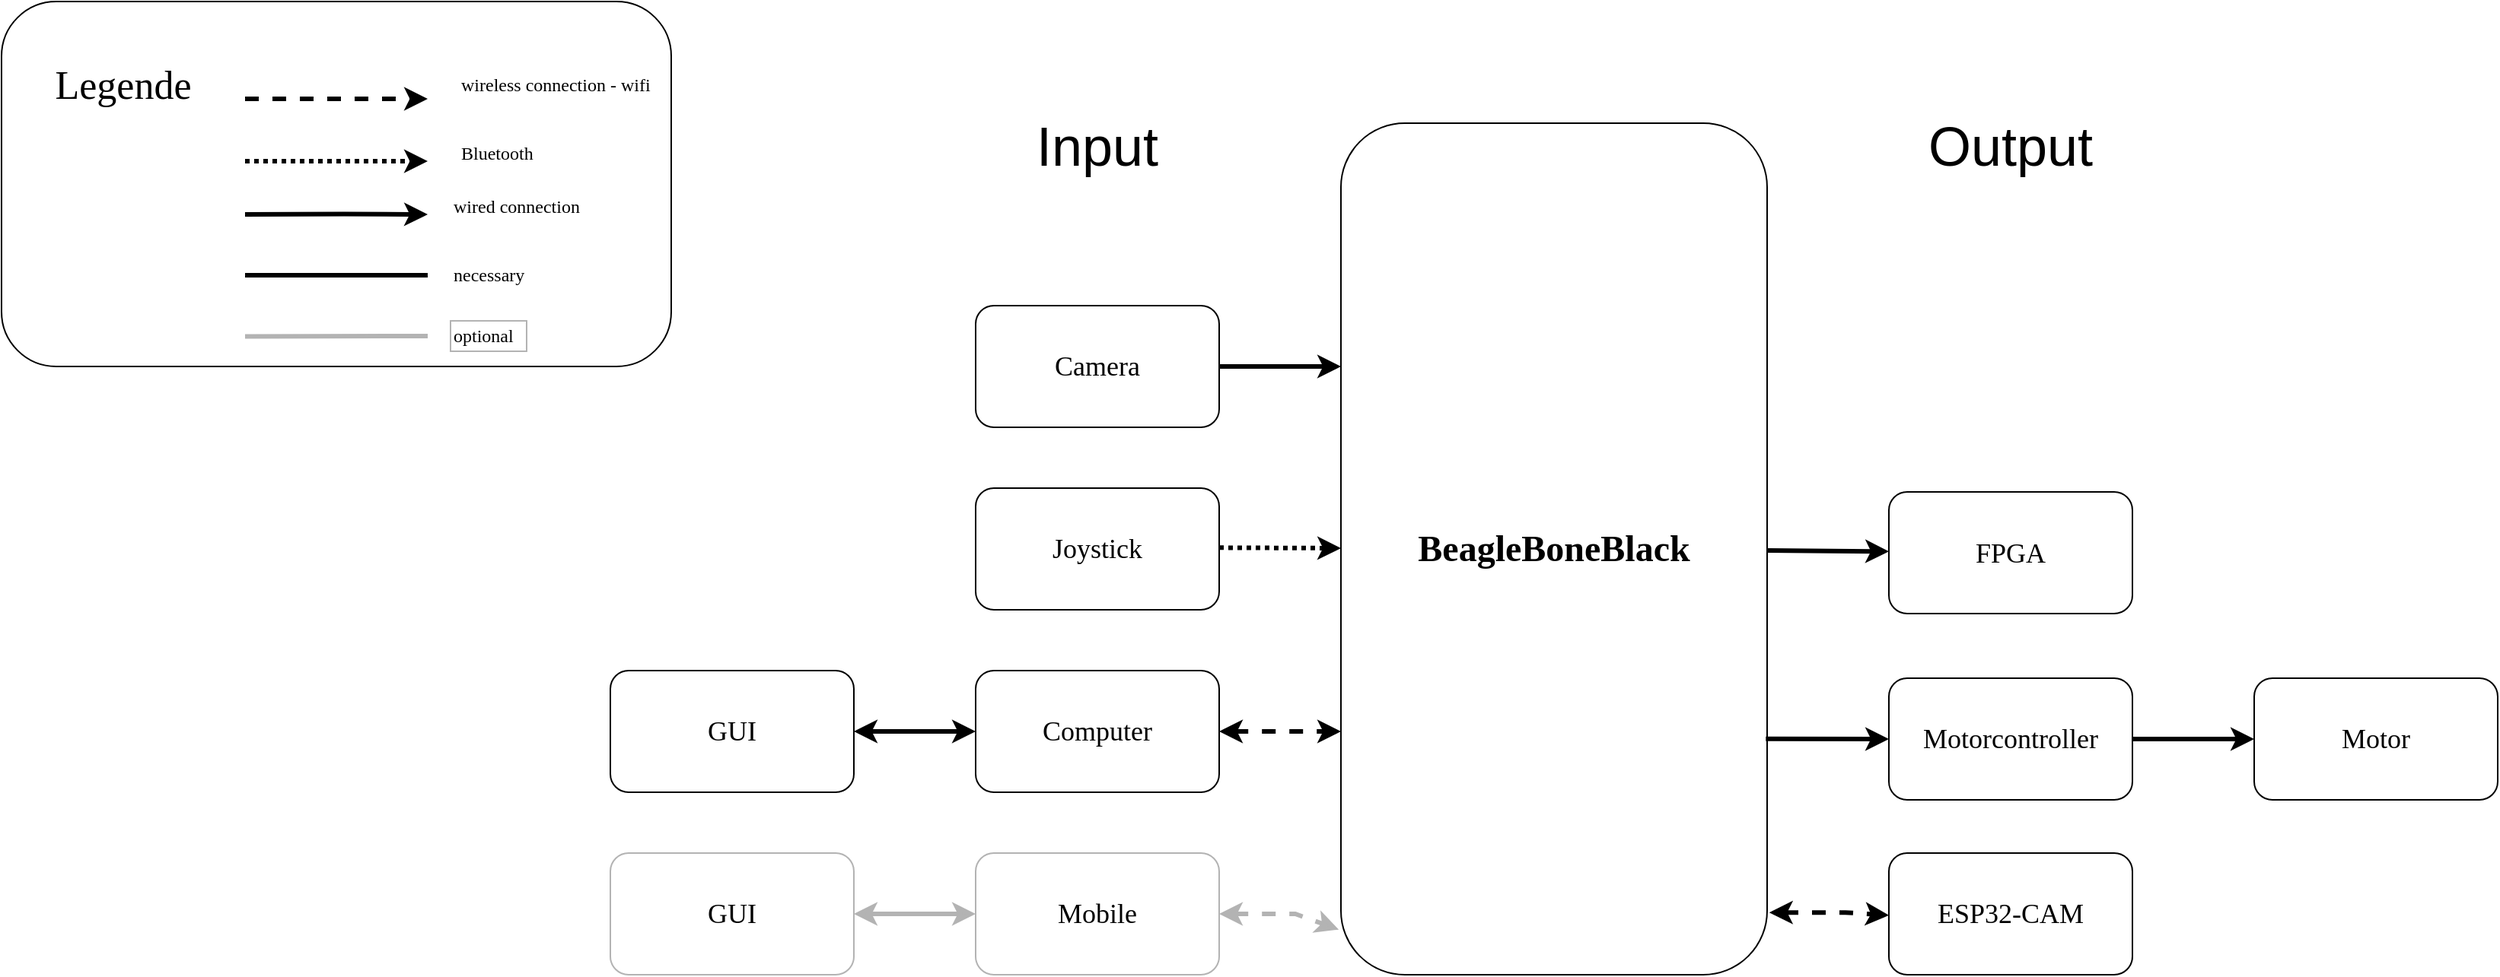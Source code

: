 <mxfile>
    <diagram id="vDkpHy24H6BLEEyWHWST" name="Page-1">
        <mxGraphModel dx="1631" dy="1402" grid="1" gridSize="10" guides="1" tooltips="1" connect="1" arrows="1" fold="1" page="1" pageScale="1" pageWidth="850" pageHeight="1100" math="0" shadow="0">
            <root>
                <mxCell id="0"/>
                <mxCell id="1" parent="0"/>
                <mxCell id="u42_QQyzw5wVbMvCu_jc-66" value="" style="rounded=1;whiteSpace=wrap;html=1;fontFamily=Comic Sans MS;fillColor=none;" parent="1" vertex="1">
                    <mxGeometry y="360" width="440" height="240" as="geometry"/>
                </mxCell>
                <mxCell id="u42_QQyzw5wVbMvCu_jc-2" value="&lt;font style=&quot;font-size: 18px&quot;&gt;GUI &lt;/font&gt;" style="rounded=1;whiteSpace=wrap;html=1;fontFamily=Comic Sans MS;strokeColor=#B3B3B3;" parent="1" vertex="1">
                    <mxGeometry x="400" y="920" width="160" height="80" as="geometry"/>
                </mxCell>
                <mxCell id="u42_QQyzw5wVbMvCu_jc-4" value="&lt;font style=&quot;font-size: 18px&quot;&gt;Joystick&lt;/font&gt;" style="rounded=1;whiteSpace=wrap;html=1;fontFamily=Comic Sans MS;" parent="1" vertex="1">
                    <mxGeometry x="640" y="680" width="160" height="80" as="geometry"/>
                </mxCell>
                <mxCell id="u42_QQyzw5wVbMvCu_jc-5" value="&lt;h1&gt;&lt;font style=&quot;font-size: 24px&quot;&gt;BeagleBoneBlack&lt;/font&gt;&lt;/h1&gt;" style="rounded=1;whiteSpace=wrap;html=1;fontFamily=Comic Sans MS;" parent="1" vertex="1">
                    <mxGeometry x="880" y="440" width="280" height="560" as="geometry"/>
                </mxCell>
                <mxCell id="u42_QQyzw5wVbMvCu_jc-9" value="&lt;font style=&quot;font-size: 18px&quot;&gt;Camera&lt;/font&gt;" style="rounded=1;whiteSpace=wrap;html=1;fontFamily=Comic Sans MS;" parent="1" vertex="1">
                    <mxGeometry x="640" y="560" width="160" height="80" as="geometry"/>
                </mxCell>
                <mxCell id="u42_QQyzw5wVbMvCu_jc-10" value="&lt;font style=&quot;font-size: 18px&quot;&gt;Motorcontroller&lt;/font&gt;" style="rounded=1;whiteSpace=wrap;html=1;fontFamily=Comic Sans MS;" parent="1" vertex="1">
                    <mxGeometry x="1240" y="805" width="160" height="80" as="geometry"/>
                </mxCell>
                <mxCell id="u42_QQyzw5wVbMvCu_jc-11" value="&lt;font style=&quot;font-size: 18px&quot;&gt;FPGA&lt;/font&gt;" style="rounded=1;whiteSpace=wrap;html=1;fontFamily=Comic Sans MS;" parent="1" vertex="1">
                    <mxGeometry x="1240" y="682.5" width="160" height="80" as="geometry"/>
                </mxCell>
                <mxCell id="u42_QQyzw5wVbMvCu_jc-15" value="" style="endArrow=classic;html=1;rounded=0;strokeWidth=3;dashed=1;fontFamily=Comic Sans MS;" parent="1" edge="1">
                    <mxGeometry width="50" height="50" relative="1" as="geometry">
                        <mxPoint x="160" y="424" as="sourcePoint"/>
                        <mxPoint x="280" y="424" as="targetPoint"/>
                    </mxGeometry>
                </mxCell>
                <mxCell id="u42_QQyzw5wVbMvCu_jc-16" value="wireless connection - wifi" style="text;html=1;align=left;verticalAlign=middle;resizable=0;points=[];autosize=1;strokeColor=none;fillColor=none;fontFamily=Comic Sans MS;" parent="1" vertex="1">
                    <mxGeometry x="300" y="400" width="180" height="30" as="geometry"/>
                </mxCell>
                <mxCell id="u42_QQyzw5wVbMvCu_jc-19" value="" style="endArrow=classic;html=1;rounded=0;strokeWidth=3;fontFamily=Comic Sans MS;" parent="1" edge="1">
                    <mxGeometry width="50" height="50" relative="1" as="geometry">
                        <mxPoint x="160" y="500" as="sourcePoint"/>
                        <mxPoint x="280" y="500" as="targetPoint"/>
                        <Array as="points">
                            <mxPoint x="225" y="499.71"/>
                        </Array>
                    </mxGeometry>
                </mxCell>
                <mxCell id="u42_QQyzw5wVbMvCu_jc-20" value="Bluetooth" style="text;html=1;align=left;verticalAlign=middle;resizable=0;points=[];autosize=1;strokeColor=none;fillColor=none;fontFamily=Comic Sans MS;" parent="1" vertex="1">
                    <mxGeometry x="300" y="450" width="60" height="20" as="geometry"/>
                </mxCell>
                <mxCell id="u42_QQyzw5wVbMvCu_jc-21" value="&lt;font style=&quot;font-size: 18px&quot;&gt;GUI&lt;/font&gt;" style="rounded=1;whiteSpace=wrap;html=1;fontFamily=Comic Sans MS;" parent="1" vertex="1">
                    <mxGeometry x="400" y="800" width="160" height="80" as="geometry"/>
                </mxCell>
                <mxCell id="u42_QQyzw5wVbMvCu_jc-26" value="&lt;font style=&quot;font-size: 18px&quot;&gt;Computer&lt;/font&gt;" style="rounded=1;whiteSpace=wrap;html=1;fontFamily=Comic Sans MS;" parent="1" vertex="1">
                    <mxGeometry x="640" y="800" width="160" height="80" as="geometry"/>
                </mxCell>
                <mxCell id="u42_QQyzw5wVbMvCu_jc-29" value="&lt;font style=&quot;font-size: 18px&quot;&gt;Mobile&lt;/font&gt;" style="rounded=1;whiteSpace=wrap;html=1;fontFamily=Comic Sans MS;strokeColor=#B3B3B3;" parent="1" vertex="1">
                    <mxGeometry x="640" y="920" width="160" height="80" as="geometry"/>
                </mxCell>
                <mxCell id="u42_QQyzw5wVbMvCu_jc-31" value="&lt;font style=&quot;font-size: 18px&quot;&gt;Motor&lt;/font&gt;" style="rounded=1;whiteSpace=wrap;html=1;fontFamily=Comic Sans MS;" parent="1" vertex="1">
                    <mxGeometry x="1480" y="805" width="160" height="80" as="geometry"/>
                </mxCell>
                <mxCell id="22" value="" style="edgeStyle=none;html=1;" edge="1" parent="1" source="u42_QQyzw5wVbMvCu_jc-40">
                    <mxGeometry relative="1" as="geometry">
                        <mxPoint x="1400" y="962.5" as="targetPoint"/>
                    </mxGeometry>
                </mxCell>
                <mxCell id="u42_QQyzw5wVbMvCu_jc-42" value="" style="endArrow=classic;html=1;rounded=0;strokeWidth=3;exitX=1;exitY=0.5;exitDx=0;exitDy=0;entryX=0;entryY=0.5;entryDx=0;entryDy=0;fontFamily=Comic Sans MS;" parent="1" source="u42_QQyzw5wVbMvCu_jc-10" target="u42_QQyzw5wVbMvCu_jc-31" edge="1">
                    <mxGeometry width="50" height="50" relative="1" as="geometry">
                        <mxPoint x="560" y="377.5" as="sourcePoint"/>
                        <mxPoint x="680" y="377.5" as="targetPoint"/>
                    </mxGeometry>
                </mxCell>
                <mxCell id="u42_QQyzw5wVbMvCu_jc-44" value="" style="endArrow=classic;html=1;rounded=0;strokeWidth=3;entryX=0;entryY=0.5;entryDx=0;entryDy=0;exitX=0.997;exitY=0.723;exitDx=0;exitDy=0;exitPerimeter=0;fontFamily=Comic Sans MS;" parent="1" source="u42_QQyzw5wVbMvCu_jc-5" target="u42_QQyzw5wVbMvCu_jc-10" edge="1">
                    <mxGeometry width="50" height="50" relative="1" as="geometry">
                        <mxPoint x="1170" y="845.5" as="sourcePoint"/>
                        <mxPoint x="1250" y="732.5" as="targetPoint"/>
                    </mxGeometry>
                </mxCell>
                <mxCell id="u42_QQyzw5wVbMvCu_jc-47" value="" style="endArrow=classic;startArrow=classic;html=1;rounded=0;dashed=1;strokeWidth=3;exitX=1;exitY=0.5;exitDx=0;exitDy=0;fontFamily=Comic Sans MS;" parent="1" source="u42_QQyzw5wVbMvCu_jc-26" edge="1">
                    <mxGeometry width="50" height="50" relative="1" as="geometry">
                        <mxPoint x="1030" y="590" as="sourcePoint"/>
                        <mxPoint x="880" y="840" as="targetPoint"/>
                        <Array as="points">
                            <mxPoint x="870" y="840"/>
                        </Array>
                    </mxGeometry>
                </mxCell>
                <mxCell id="u42_QQyzw5wVbMvCu_jc-49" value="" style="endArrow=classic;startArrow=classic;html=1;rounded=0;dashed=1;strokeWidth=3;exitX=1;exitY=0.5;exitDx=0;exitDy=0;entryX=-0.005;entryY=0.947;entryDx=0;entryDy=0;entryPerimeter=0;fontFamily=Comic Sans MS;strokeColor=#B3B3B3;" parent="1" source="u42_QQyzw5wVbMvCu_jc-29" target="u42_QQyzw5wVbMvCu_jc-5" edge="1">
                    <mxGeometry width="50" height="50" relative="1" as="geometry">
                        <mxPoint x="810" y="850" as="sourcePoint"/>
                        <mxPoint x="900" y="850" as="targetPoint"/>
                        <Array as="points">
                            <mxPoint x="850" y="960"/>
                        </Array>
                    </mxGeometry>
                </mxCell>
                <mxCell id="u42_QQyzw5wVbMvCu_jc-50" value="" style="endArrow=classic;html=1;rounded=0;strokeWidth=3;entryX=0;entryY=0.5;entryDx=0;entryDy=0;fontFamily=Comic Sans MS;" parent="1" edge="1">
                    <mxGeometry width="50" height="50" relative="1" as="geometry">
                        <mxPoint x="1160" y="721" as="sourcePoint"/>
                        <mxPoint x="1240" y="721.67" as="targetPoint"/>
                    </mxGeometry>
                </mxCell>
                <mxCell id="u42_QQyzw5wVbMvCu_jc-53" value="" style="endArrow=classic;html=1;rounded=0;strokeWidth=3;fontFamily=Comic Sans MS;" parent="1" edge="1">
                    <mxGeometry width="50" height="50" relative="1" as="geometry">
                        <mxPoint x="800" y="600" as="sourcePoint"/>
                        <mxPoint x="880" y="600" as="targetPoint"/>
                    </mxGeometry>
                </mxCell>
                <mxCell id="u42_QQyzw5wVbMvCu_jc-56" value="" style="endArrow=classic;html=1;rounded=0;strokeWidth=3;fontFamily=Comic Sans MS;dashed=1;dashPattern=1 1;" parent="1" edge="1">
                    <mxGeometry width="50" height="50" relative="1" as="geometry">
                        <mxPoint x="800" y="719.17" as="sourcePoint"/>
                        <mxPoint x="880" y="719.5" as="targetPoint"/>
                    </mxGeometry>
                </mxCell>
                <mxCell id="u42_QQyzw5wVbMvCu_jc-61" value="" style="endArrow=classic;startArrow=classic;html=1;rounded=0;strokeWidth=3;entryX=0;entryY=0.5;entryDx=0;entryDy=0;exitX=1;exitY=0.5;exitDx=0;exitDy=0;fontFamily=Comic Sans MS;" parent="1" source="u42_QQyzw5wVbMvCu_jc-21" target="u42_QQyzw5wVbMvCu_jc-26" edge="1">
                    <mxGeometry width="50" height="50" relative="1" as="geometry">
                        <mxPoint x="780" y="630" as="sourcePoint"/>
                        <mxPoint x="830" y="580" as="targetPoint"/>
                    </mxGeometry>
                </mxCell>
                <mxCell id="u42_QQyzw5wVbMvCu_jc-62" value="" style="endArrow=classic;startArrow=classic;html=1;rounded=0;strokeWidth=3;entryX=0;entryY=0.5;entryDx=0;entryDy=0;exitX=1;exitY=0.5;exitDx=0;exitDy=0;fontFamily=Comic Sans MS;strokeColor=#B3B3B3;" parent="1" source="u42_QQyzw5wVbMvCu_jc-2" target="u42_QQyzw5wVbMvCu_jc-29" edge="1">
                    <mxGeometry width="50" height="50" relative="1" as="geometry">
                        <mxPoint x="570" y="850" as="sourcePoint"/>
                        <mxPoint x="650" y="850" as="targetPoint"/>
                    </mxGeometry>
                </mxCell>
                <mxCell id="u42_QQyzw5wVbMvCu_jc-67" value="&lt;font style=&quot;font-size: 26px;&quot;&gt;Legende&lt;/font&gt;" style="text;html=1;strokeColor=none;fillColor=none;align=center;verticalAlign=middle;whiteSpace=wrap;rounded=0;fontFamily=Comic Sans MS;" parent="1" vertex="1">
                    <mxGeometry x="50" y="400" width="60" height="30" as="geometry"/>
                </mxCell>
                <mxCell id="2" value="" style="endArrow=none;html=1;fontSize=18;strokeWidth=3;" parent="1" edge="1">
                    <mxGeometry width="50" height="50" relative="1" as="geometry">
                        <mxPoint x="280" y="540" as="sourcePoint"/>
                        <mxPoint x="160" y="540" as="targetPoint"/>
                    </mxGeometry>
                </mxCell>
                <mxCell id="4" value="necessary" style="text;html=1;align=left;verticalAlign=middle;resizable=0;points=[];autosize=1;strokeColor=none;fillColor=none;fontFamily=Comic Sans MS;" parent="1" vertex="1">
                    <mxGeometry x="295" y="530" width="60" height="20" as="geometry"/>
                </mxCell>
                <mxCell id="10" value="&lt;font style=&quot;font-size: 36px&quot;&gt;Input&lt;/font&gt;" style="text;html=1;strokeColor=none;fillColor=none;align=center;verticalAlign=middle;whiteSpace=wrap;rounded=0;fontSize=18;" parent="1" vertex="1">
                    <mxGeometry x="690" y="440" width="60" height="30" as="geometry"/>
                </mxCell>
                <mxCell id="11" value="&lt;font style=&quot;font-size: 36px&quot;&gt;Output&lt;/font&gt;" style="text;html=1;strokeColor=none;fillColor=none;align=center;verticalAlign=middle;whiteSpace=wrap;rounded=0;fontSize=18;" parent="1" vertex="1">
                    <mxGeometry x="1290" y="440" width="60" height="30" as="geometry"/>
                </mxCell>
                <mxCell id="12" value="&lt;font style=&quot;font-size: 18px&quot;&gt;ESP32-CAM&lt;/font&gt;" style="rounded=1;whiteSpace=wrap;html=1;fontFamily=Comic Sans MS;strokeColor=#000000;" parent="1" vertex="1">
                    <mxGeometry x="1240" y="920" width="160" height="80" as="geometry"/>
                </mxCell>
                <mxCell id="15" value="" style="endArrow=classic;startArrow=classic;html=1;rounded=0;dashed=1;strokeWidth=3;exitX=1;exitY=0.5;exitDx=0;exitDy=0;entryX=-0.005;entryY=0.947;entryDx=0;entryDy=0;entryPerimeter=0;fontFamily=Comic Sans MS;strokeColor=#000000;" parent="1" edge="1">
                    <mxGeometry width="50" height="50" relative="1" as="geometry">
                        <mxPoint x="1161.4" y="959.08" as="sourcePoint"/>
                        <mxPoint x="1240" y="960.92" as="targetPoint"/>
                        <Array as="points">
                            <mxPoint x="1211.4" y="959.08"/>
                        </Array>
                    </mxGeometry>
                </mxCell>
                <mxCell id="17" value="" style="endArrow=classic;html=1;rounded=0;strokeWidth=3;fontFamily=Comic Sans MS;dashed=1;dashPattern=1 1;" parent="1" edge="1">
                    <mxGeometry width="50" height="50" relative="1" as="geometry">
                        <mxPoint x="160" y="465" as="sourcePoint"/>
                        <mxPoint x="280" y="465" as="targetPoint"/>
                        <Array as="points">
                            <mxPoint x="230" y="465"/>
                        </Array>
                    </mxGeometry>
                </mxCell>
                <mxCell id="18" value="wired connection" style="text;html=1;align=left;verticalAlign=middle;resizable=0;points=[];autosize=1;strokeColor=none;fillColor=none;fontFamily=Comic Sans MS;" parent="1" vertex="1">
                    <mxGeometry x="295" y="480" width="130" height="30" as="geometry"/>
                </mxCell>
                <mxCell id="25" value="" style="endArrow=none;html=1;fontSize=18;strokeWidth=3;strokeColor=#B3B3B3;" edge="1" parent="1">
                    <mxGeometry width="50" height="50" relative="1" as="geometry">
                        <mxPoint x="280" y="580" as="sourcePoint"/>
                        <mxPoint x="160" y="580.24" as="targetPoint"/>
                    </mxGeometry>
                </mxCell>
                <mxCell id="26" value="optional" style="text;html=1;align=left;verticalAlign=middle;resizable=0;points=[];autosize=1;strokeColor=#B3B3B3;fillColor=none;fontFamily=Comic Sans MS;" vertex="1" parent="1">
                    <mxGeometry x="295" y="570" width="50" height="20" as="geometry"/>
                </mxCell>
            </root>
        </mxGraphModel>
    </diagram>
</mxfile>
